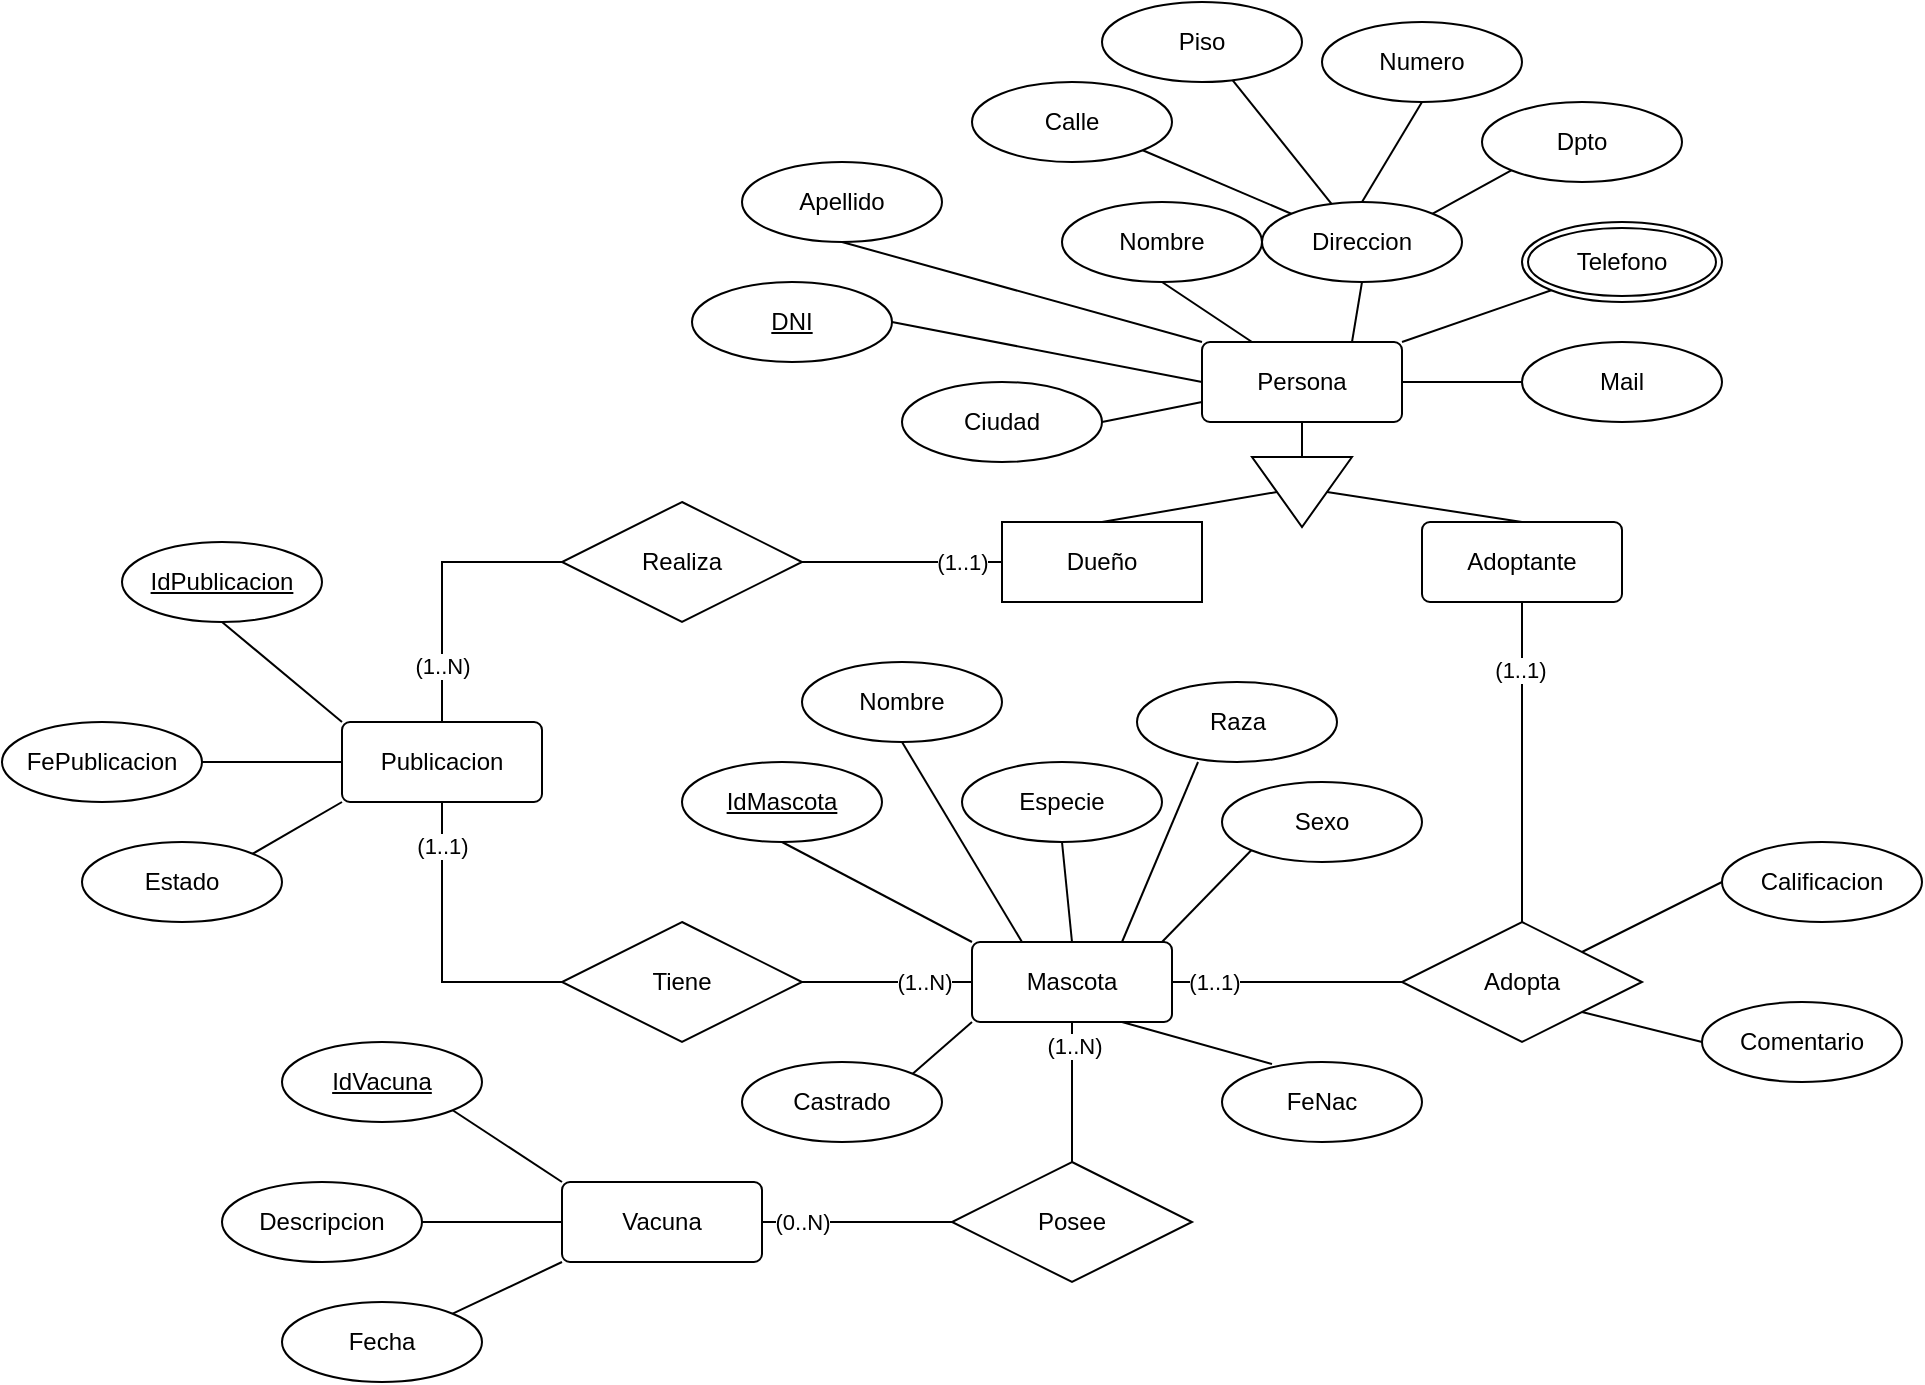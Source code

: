 <mxfile version="13.7.9" type="device"><diagram id="R2lEEEUBdFMjLlhIrx00" name="Page-1"><mxGraphModel dx="1942" dy="494" grid="1" gridSize="10" guides="1" tooltips="1" connect="1" arrows="1" fold="1" page="1" pageScale="1" pageWidth="850" pageHeight="1100" math="0" shadow="0" extFonts="Permanent Marker^https://fonts.googleapis.com/css?family=Permanent+Marker"><root><mxCell id="0"/><mxCell id="1" parent="0"/><mxCell id="FSt0zTH8KwZzuvBvA3hk-2" value="Mascota" style="rounded=1;arcSize=10;whiteSpace=wrap;html=1;align=center;" parent="1" vertex="1"><mxGeometry x="465" y="480" width="100" height="40" as="geometry"/></mxCell><mxCell id="FSt0zTH8KwZzuvBvA3hk-3" value="Adoptante" style="rounded=1;arcSize=10;whiteSpace=wrap;html=1;align=center;" parent="1" vertex="1"><mxGeometry x="690" y="270" width="100" height="40" as="geometry"/></mxCell><mxCell id="FSt0zTH8KwZzuvBvA3hk-4" value="Persona" style="rounded=1;arcSize=10;whiteSpace=wrap;html=1;align=center;" parent="1" vertex="1"><mxGeometry x="580" y="180" width="100" height="40" as="geometry"/></mxCell><mxCell id="FSt0zTH8KwZzuvBvA3hk-5" value="Publicacion" style="rounded=1;arcSize=10;whiteSpace=wrap;html=1;align=center;" parent="1" vertex="1"><mxGeometry x="150" y="370" width="100" height="40" as="geometry"/></mxCell><mxCell id="FSt0zTH8KwZzuvBvA3hk-7" value="Realiza" style="shape=rhombus;perimeter=rhombusPerimeter;whiteSpace=wrap;html=1;align=center;" parent="1" vertex="1"><mxGeometry x="260" y="260" width="120" height="60" as="geometry"/></mxCell><mxCell id="FSt0zTH8KwZzuvBvA3hk-8" value="" style="endArrow=none;html=1;rounded=0;exitX=0;exitY=0.5;exitDx=0;exitDy=0;entryX=1;entryY=0.5;entryDx=0;entryDy=0;" parent="1" source="FSt0zTH8KwZzuvBvA3hk-44" target="FSt0zTH8KwZzuvBvA3hk-7" edge="1"><mxGeometry relative="1" as="geometry"><mxPoint x="300" y="430" as="sourcePoint"/><mxPoint x="460" y="430" as="targetPoint"/></mxGeometry></mxCell><mxCell id="FSt0zTH8KwZzuvBvA3hk-11" value="(1..1)" style="edgeLabel;html=1;align=center;verticalAlign=middle;resizable=0;points=[];" parent="FSt0zTH8KwZzuvBvA3hk-8" vertex="1" connectable="0"><mxGeometry x="-0.6" relative="1" as="geometry"><mxPoint as="offset"/></mxGeometry></mxCell><mxCell id="FSt0zTH8KwZzuvBvA3hk-9" value="" style="endArrow=none;html=1;rounded=0;exitX=0;exitY=0.5;exitDx=0;exitDy=0;entryX=0.5;entryY=0;entryDx=0;entryDy=0;" parent="1" source="FSt0zTH8KwZzuvBvA3hk-7" target="FSt0zTH8KwZzuvBvA3hk-5" edge="1"><mxGeometry relative="1" as="geometry"><mxPoint x="300" y="430" as="sourcePoint"/><mxPoint x="460" y="430" as="targetPoint"/><Array as="points"><mxPoint x="200" y="290"/></Array></mxGeometry></mxCell><mxCell id="FSt0zTH8KwZzuvBvA3hk-10" value="(1..N)" style="edgeLabel;html=1;align=center;verticalAlign=middle;resizable=0;points=[];" parent="FSt0zTH8KwZzuvBvA3hk-9" vertex="1" connectable="0"><mxGeometry x="0.619" relative="1" as="geometry"><mxPoint y="-2" as="offset"/></mxGeometry></mxCell><mxCell id="FSt0zTH8KwZzuvBvA3hk-12" value="Adopta" style="shape=rhombus;perimeter=rhombusPerimeter;whiteSpace=wrap;html=1;align=center;" parent="1" vertex="1"><mxGeometry x="680" y="470" width="120" height="60" as="geometry"/></mxCell><mxCell id="FSt0zTH8KwZzuvBvA3hk-13" value="Tiene" style="shape=rhombus;perimeter=rhombusPerimeter;whiteSpace=wrap;html=1;align=center;" parent="1" vertex="1"><mxGeometry x="260" y="470" width="120" height="60" as="geometry"/></mxCell><mxCell id="FSt0zTH8KwZzuvBvA3hk-14" value="" style="endArrow=none;html=1;rounded=0;entryX=0.5;entryY=1;entryDx=0;entryDy=0;exitX=0;exitY=0.5;exitDx=0;exitDy=0;" parent="1" source="FSt0zTH8KwZzuvBvA3hk-13" target="FSt0zTH8KwZzuvBvA3hk-5" edge="1"><mxGeometry relative="1" as="geometry"><mxPoint x="300" y="430" as="sourcePoint"/><mxPoint x="460" y="430" as="targetPoint"/><Array as="points"><mxPoint x="200" y="500"/></Array></mxGeometry></mxCell><mxCell id="FSt0zTH8KwZzuvBvA3hk-17" value="(1..1)" style="edgeLabel;html=1;align=center;verticalAlign=middle;resizable=0;points=[];" parent="FSt0zTH8KwZzuvBvA3hk-14" vertex="1" connectable="0"><mxGeometry x="0.695" y="-1" relative="1" as="geometry"><mxPoint x="-1" y="-1" as="offset"/></mxGeometry></mxCell><mxCell id="FSt0zTH8KwZzuvBvA3hk-15" value="" style="endArrow=none;html=1;rounded=0;exitX=1;exitY=0.5;exitDx=0;exitDy=0;entryX=0;entryY=0.5;entryDx=0;entryDy=0;" parent="1" source="FSt0zTH8KwZzuvBvA3hk-13" target="FSt0zTH8KwZzuvBvA3hk-2" edge="1"><mxGeometry relative="1" as="geometry"><mxPoint x="300" y="430" as="sourcePoint"/><mxPoint x="460" y="430" as="targetPoint"/></mxGeometry></mxCell><mxCell id="FSt0zTH8KwZzuvBvA3hk-16" value="(1..N)" style="edgeLabel;html=1;align=center;verticalAlign=middle;resizable=0;points=[];" parent="FSt0zTH8KwZzuvBvA3hk-15" vertex="1" connectable="0"><mxGeometry x="0.7" y="-1" relative="1" as="geometry"><mxPoint x="-12" y="-1" as="offset"/></mxGeometry></mxCell><mxCell id="FSt0zTH8KwZzuvBvA3hk-18" value="" style="endArrow=none;html=1;rounded=0;exitX=1;exitY=0.5;exitDx=0;exitDy=0;entryX=0;entryY=0.5;entryDx=0;entryDy=0;" parent="1" source="FSt0zTH8KwZzuvBvA3hk-2" target="FSt0zTH8KwZzuvBvA3hk-12" edge="1"><mxGeometry relative="1" as="geometry"><mxPoint x="300" y="430" as="sourcePoint"/><mxPoint x="460" y="430" as="targetPoint"/></mxGeometry></mxCell><mxCell id="FSt0zTH8KwZzuvBvA3hk-20" value="(1..1)" style="edgeLabel;html=1;align=center;verticalAlign=middle;resizable=0;points=[];" parent="FSt0zTH8KwZzuvBvA3hk-18" vertex="1" connectable="0"><mxGeometry x="-0.771" relative="1" as="geometry"><mxPoint x="8" as="offset"/></mxGeometry></mxCell><mxCell id="FSt0zTH8KwZzuvBvA3hk-19" value="" style="endArrow=none;html=1;rounded=0;exitX=0.5;exitY=0;exitDx=0;exitDy=0;entryX=0.5;entryY=1;entryDx=0;entryDy=0;" parent="1" source="FSt0zTH8KwZzuvBvA3hk-12" target="FSt0zTH8KwZzuvBvA3hk-3" edge="1"><mxGeometry relative="1" as="geometry"><mxPoint x="220" y="520" as="sourcePoint"/><mxPoint x="660" y="510" as="targetPoint"/></mxGeometry></mxCell><mxCell id="FSt0zTH8KwZzuvBvA3hk-21" value="(1..1)" style="edgeLabel;html=1;align=center;verticalAlign=middle;resizable=0;points=[];" parent="FSt0zTH8KwZzuvBvA3hk-19" vertex="1" connectable="0"><mxGeometry x="0.577" y="1" relative="1" as="geometry"><mxPoint as="offset"/></mxGeometry></mxCell><mxCell id="FSt0zTH8KwZzuvBvA3hk-22" value="DNI" style="ellipse;whiteSpace=wrap;html=1;align=center;fontStyle=4;" parent="1" vertex="1"><mxGeometry x="325" y="150" width="100" height="40" as="geometry"/></mxCell><mxCell id="FSt0zTH8KwZzuvBvA3hk-25" value="Nombre" style="ellipse;whiteSpace=wrap;html=1;align=center;" parent="1" vertex="1"><mxGeometry x="510" y="110" width="100" height="40" as="geometry"/></mxCell><mxCell id="FSt0zTH8KwZzuvBvA3hk-26" value="Apellido" style="ellipse;whiteSpace=wrap;html=1;align=center;" parent="1" vertex="1"><mxGeometry x="350" y="90" width="100" height="40" as="geometry"/></mxCell><mxCell id="FSt0zTH8KwZzuvBvA3hk-28" value="Direccion" style="ellipse;whiteSpace=wrap;html=1;align=center;" parent="1" vertex="1"><mxGeometry x="610" y="110" width="100" height="40" as="geometry"/></mxCell><mxCell id="FSt0zTH8KwZzuvBvA3hk-29" value="Mail" style="ellipse;whiteSpace=wrap;html=1;align=center;" parent="1" vertex="1"><mxGeometry x="740" y="180" width="100" height="40" as="geometry"/></mxCell><mxCell id="FSt0zTH8KwZzuvBvA3hk-30" value="" style="endArrow=none;html=1;rounded=0;exitX=1;exitY=0.5;exitDx=0;exitDy=0;entryX=0;entryY=0.5;entryDx=0;entryDy=0;" parent="1" source="FSt0zTH8KwZzuvBvA3hk-22" target="FSt0zTH8KwZzuvBvA3hk-4" edge="1"><mxGeometry relative="1" as="geometry"><mxPoint x="490" y="300" as="sourcePoint"/><mxPoint x="650" y="300" as="targetPoint"/></mxGeometry></mxCell><mxCell id="FSt0zTH8KwZzuvBvA3hk-31" value="" style="endArrow=none;html=1;rounded=0;exitX=0.5;exitY=1;exitDx=0;exitDy=0;entryX=0;entryY=0;entryDx=0;entryDy=0;" parent="1" source="FSt0zTH8KwZzuvBvA3hk-26" target="FSt0zTH8KwZzuvBvA3hk-4" edge="1"><mxGeometry relative="1" as="geometry"><mxPoint x="390" y="190" as="sourcePoint"/><mxPoint x="525" y="210" as="targetPoint"/></mxGeometry></mxCell><mxCell id="FSt0zTH8KwZzuvBvA3hk-32" value="" style="endArrow=none;html=1;rounded=0;exitX=0.5;exitY=1;exitDx=0;exitDy=0;entryX=0.25;entryY=0;entryDx=0;entryDy=0;" parent="1" source="FSt0zTH8KwZzuvBvA3hk-25" target="FSt0zTH8KwZzuvBvA3hk-4" edge="1"><mxGeometry relative="1" as="geometry"><mxPoint x="400" y="200" as="sourcePoint"/><mxPoint x="535" y="220" as="targetPoint"/></mxGeometry></mxCell><mxCell id="FSt0zTH8KwZzuvBvA3hk-33" value="" style="endArrow=none;html=1;rounded=0;exitX=0.5;exitY=1;exitDx=0;exitDy=0;entryX=0.75;entryY=0;entryDx=0;entryDy=0;" parent="1" source="FSt0zTH8KwZzuvBvA3hk-28" target="FSt0zTH8KwZzuvBvA3hk-4" edge="1"><mxGeometry relative="1" as="geometry"><mxPoint x="410" y="210" as="sourcePoint"/><mxPoint x="545" y="230" as="targetPoint"/></mxGeometry></mxCell><mxCell id="FSt0zTH8KwZzuvBvA3hk-34" value="" style="endArrow=none;html=1;rounded=0;exitX=1;exitY=0;exitDx=0;exitDy=0;entryX=0;entryY=1;entryDx=0;entryDy=0;" parent="1" source="FSt0zTH8KwZzuvBvA3hk-4" target="FSt0zTH8KwZzuvBvA3hk-35" edge="1"><mxGeometry relative="1" as="geometry"><mxPoint x="420" y="220" as="sourcePoint"/><mxPoint x="704.645" y="154.142" as="targetPoint"/></mxGeometry></mxCell><mxCell id="FSt0zTH8KwZzuvBvA3hk-35" value="Telefono" style="ellipse;shape=doubleEllipse;margin=3;whiteSpace=wrap;html=1;align=center;" parent="1" vertex="1"><mxGeometry x="740" y="120" width="100" height="40" as="geometry"/></mxCell><mxCell id="FSt0zTH8KwZzuvBvA3hk-36" value="" style="endArrow=none;html=1;rounded=0;entryX=0;entryY=0.5;entryDx=0;entryDy=0;exitX=1;exitY=0.5;exitDx=0;exitDy=0;" parent="1" source="FSt0zTH8KwZzuvBvA3hk-4" target="FSt0zTH8KwZzuvBvA3hk-29" edge="1"><mxGeometry relative="1" as="geometry"><mxPoint x="490" y="300" as="sourcePoint"/><mxPoint x="650" y="300" as="targetPoint"/></mxGeometry></mxCell><mxCell id="FSt0zTH8KwZzuvBvA3hk-38" value="Dpto" style="ellipse;whiteSpace=wrap;html=1;align=center;" parent="1" vertex="1"><mxGeometry x="720" y="60" width="100" height="40" as="geometry"/></mxCell><mxCell id="FSt0zTH8KwZzuvBvA3hk-39" value="Numero" style="ellipse;whiteSpace=wrap;html=1;align=center;" parent="1" vertex="1"><mxGeometry x="640" y="20" width="100" height="40" as="geometry"/></mxCell><mxCell id="FSt0zTH8KwZzuvBvA3hk-40" value="Calle" style="ellipse;whiteSpace=wrap;html=1;align=center;" parent="1" vertex="1"><mxGeometry x="465" y="50" width="100" height="40" as="geometry"/></mxCell><mxCell id="FSt0zTH8KwZzuvBvA3hk-41" value="" style="endArrow=none;html=1;rounded=0;exitX=1;exitY=1;exitDx=0;exitDy=0;entryX=0;entryY=0;entryDx=0;entryDy=0;" parent="1" source="FSt0zTH8KwZzuvBvA3hk-40" target="FSt0zTH8KwZzuvBvA3hk-28" edge="1"><mxGeometry relative="1" as="geometry"><mxPoint x="490" y="140" as="sourcePoint"/><mxPoint x="650" y="140" as="targetPoint"/></mxGeometry></mxCell><mxCell id="FSt0zTH8KwZzuvBvA3hk-42" value="" style="endArrow=none;html=1;rounded=0;entryX=0.5;entryY=1;entryDx=0;entryDy=0;exitX=0.5;exitY=0;exitDx=0;exitDy=0;" parent="1" source="FSt0zTH8KwZzuvBvA3hk-28" target="FSt0zTH8KwZzuvBvA3hk-39" edge="1"><mxGeometry relative="1" as="geometry"><mxPoint x="490" y="140" as="sourcePoint"/><mxPoint x="650" y="140" as="targetPoint"/></mxGeometry></mxCell><mxCell id="FSt0zTH8KwZzuvBvA3hk-43" value="" style="endArrow=none;html=1;rounded=0;entryX=0;entryY=1;entryDx=0;entryDy=0;exitX=1;exitY=0;exitDx=0;exitDy=0;" parent="1" source="FSt0zTH8KwZzuvBvA3hk-28" target="FSt0zTH8KwZzuvBvA3hk-38" edge="1"><mxGeometry relative="1" as="geometry"><mxPoint x="490" y="140" as="sourcePoint"/><mxPoint x="650" y="140" as="targetPoint"/></mxGeometry></mxCell><mxCell id="FSt0zTH8KwZzuvBvA3hk-44" value="Dueño" style="whiteSpace=wrap;html=1;align=center;" parent="1" vertex="1"><mxGeometry x="480" y="270" width="100" height="40" as="geometry"/></mxCell><mxCell id="FSt0zTH8KwZzuvBvA3hk-45" value="" style="triangle;whiteSpace=wrap;html=1;rotation=90;" parent="1" vertex="1"><mxGeometry x="612.5" y="230" width="35" height="50" as="geometry"/></mxCell><mxCell id="FSt0zTH8KwZzuvBvA3hk-46" value="" style="endArrow=none;html=1;rounded=0;entryX=0.5;entryY=1;entryDx=0;entryDy=0;exitX=0;exitY=0.5;exitDx=0;exitDy=0;" parent="1" source="FSt0zTH8KwZzuvBvA3hk-45" target="FSt0zTH8KwZzuvBvA3hk-4" edge="1"><mxGeometry relative="1" as="geometry"><mxPoint x="350" y="320" as="sourcePoint"/><mxPoint x="510" y="320" as="targetPoint"/></mxGeometry></mxCell><mxCell id="FSt0zTH8KwZzuvBvA3hk-47" value="" style="endArrow=none;html=1;rounded=0;entryX=0.5;entryY=1;entryDx=0;entryDy=0;exitX=0.5;exitY=0;exitDx=0;exitDy=0;" parent="1" source="FSt0zTH8KwZzuvBvA3hk-44" target="FSt0zTH8KwZzuvBvA3hk-45" edge="1"><mxGeometry relative="1" as="geometry"><mxPoint x="350" y="320" as="sourcePoint"/><mxPoint x="510" y="320" as="targetPoint"/></mxGeometry></mxCell><mxCell id="FSt0zTH8KwZzuvBvA3hk-48" value="" style="endArrow=none;html=1;rounded=0;entryX=0.5;entryY=0;entryDx=0;entryDy=0;exitX=0.5;exitY=0;exitDx=0;exitDy=0;" parent="1" source="FSt0zTH8KwZzuvBvA3hk-45" target="FSt0zTH8KwZzuvBvA3hk-3" edge="1"><mxGeometry relative="1" as="geometry"><mxPoint x="350" y="320" as="sourcePoint"/><mxPoint x="510" y="320" as="targetPoint"/></mxGeometry></mxCell><mxCell id="FSt0zTH8KwZzuvBvA3hk-50" value="IdMascota" style="ellipse;whiteSpace=wrap;html=1;align=center;fontStyle=4;" parent="1" vertex="1"><mxGeometry x="320" y="390" width="100" height="40" as="geometry"/></mxCell><mxCell id="FSt0zTH8KwZzuvBvA3hk-51" value="FeNac" style="ellipse;whiteSpace=wrap;html=1;align=center;" parent="1" vertex="1"><mxGeometry x="590" y="540" width="100" height="40" as="geometry"/></mxCell><mxCell id="FSt0zTH8KwZzuvBvA3hk-52" value="Sexo" style="ellipse;whiteSpace=wrap;html=1;align=center;" parent="1" vertex="1"><mxGeometry x="590" y="400" width="100" height="40" as="geometry"/></mxCell><mxCell id="FSt0zTH8KwZzuvBvA3hk-53" value="Raza" style="ellipse;whiteSpace=wrap;html=1;align=center;" parent="1" vertex="1"><mxGeometry x="547.5" y="350" width="100" height="40" as="geometry"/></mxCell><mxCell id="FSt0zTH8KwZzuvBvA3hk-54" value="Especie" style="ellipse;whiteSpace=wrap;html=1;align=center;" parent="1" vertex="1"><mxGeometry x="460" y="390" width="100" height="40" as="geometry"/></mxCell><mxCell id="FSt0zTH8KwZzuvBvA3hk-55" value="Nombre" style="ellipse;whiteSpace=wrap;html=1;align=center;" parent="1" vertex="1"><mxGeometry x="380" y="340" width="100" height="40" as="geometry"/></mxCell><mxCell id="FSt0zTH8KwZzuvBvA3hk-56" value="" style="endArrow=none;html=1;rounded=0;exitX=0.5;exitY=1;exitDx=0;exitDy=0;entryX=0;entryY=0;entryDx=0;entryDy=0;" parent="1" source="FSt0zTH8KwZzuvBvA3hk-50" target="FSt0zTH8KwZzuvBvA3hk-2" edge="1"><mxGeometry relative="1" as="geometry"><mxPoint x="350" y="490" as="sourcePoint"/><mxPoint x="510" y="490" as="targetPoint"/></mxGeometry></mxCell><mxCell id="FSt0zTH8KwZzuvBvA3hk-57" value="" style="endArrow=none;html=1;rounded=0;exitX=0.5;exitY=1;exitDx=0;exitDy=0;entryX=0.25;entryY=0;entryDx=0;entryDy=0;" parent="1" source="FSt0zTH8KwZzuvBvA3hk-55" target="FSt0zTH8KwZzuvBvA3hk-2" edge="1"><mxGeometry relative="1" as="geometry"><mxPoint x="380" y="440" as="sourcePoint"/><mxPoint x="475" y="490" as="targetPoint"/></mxGeometry></mxCell><mxCell id="FSt0zTH8KwZzuvBvA3hk-58" value="" style="endArrow=none;html=1;rounded=0;exitX=0.5;exitY=1;exitDx=0;exitDy=0;entryX=0.5;entryY=0;entryDx=0;entryDy=0;" parent="1" source="FSt0zTH8KwZzuvBvA3hk-54" target="FSt0zTH8KwZzuvBvA3hk-2" edge="1"><mxGeometry relative="1" as="geometry"><mxPoint x="390" y="450" as="sourcePoint"/><mxPoint x="485" y="500" as="targetPoint"/></mxGeometry></mxCell><mxCell id="FSt0zTH8KwZzuvBvA3hk-59" value="" style="endArrow=none;html=1;rounded=0;exitX=0.305;exitY=1;exitDx=0;exitDy=0;entryX=0.75;entryY=0;entryDx=0;entryDy=0;exitPerimeter=0;" parent="1" source="FSt0zTH8KwZzuvBvA3hk-53" target="FSt0zTH8KwZzuvBvA3hk-2" edge="1"><mxGeometry relative="1" as="geometry"><mxPoint x="400" y="460" as="sourcePoint"/><mxPoint x="495" y="510" as="targetPoint"/></mxGeometry></mxCell><mxCell id="FSt0zTH8KwZzuvBvA3hk-60" value="" style="endArrow=none;html=1;rounded=0;exitX=0;exitY=1;exitDx=0;exitDy=0;" parent="1" source="FSt0zTH8KwZzuvBvA3hk-52" edge="1"><mxGeometry relative="1" as="geometry"><mxPoint x="410" y="470" as="sourcePoint"/><mxPoint x="560" y="480" as="targetPoint"/></mxGeometry></mxCell><mxCell id="FSt0zTH8KwZzuvBvA3hk-61" value="" style="endArrow=none;html=1;rounded=0;exitX=0.75;exitY=1;exitDx=0;exitDy=0;entryX=0.25;entryY=0.025;entryDx=0;entryDy=0;entryPerimeter=0;" parent="1" source="FSt0zTH8KwZzuvBvA3hk-2" target="FSt0zTH8KwZzuvBvA3hk-51" edge="1"><mxGeometry relative="1" as="geometry"><mxPoint x="420" y="480" as="sourcePoint"/><mxPoint x="515" y="530" as="targetPoint"/></mxGeometry></mxCell><mxCell id="FSt0zTH8KwZzuvBvA3hk-62" value="IdPublicacion" style="ellipse;whiteSpace=wrap;html=1;align=center;fontStyle=4;" parent="1" vertex="1"><mxGeometry x="40" y="280" width="100" height="40" as="geometry"/></mxCell><mxCell id="FSt0zTH8KwZzuvBvA3hk-63" value="FePublicacion" style="ellipse;whiteSpace=wrap;html=1;align=center;" parent="1" vertex="1"><mxGeometry x="-20" y="370" width="100" height="40" as="geometry"/></mxCell><mxCell id="FSt0zTH8KwZzuvBvA3hk-64" value="Estado" style="ellipse;whiteSpace=wrap;html=1;align=center;" parent="1" vertex="1"><mxGeometry x="20" y="430" width="100" height="40" as="geometry"/></mxCell><mxCell id="FSt0zTH8KwZzuvBvA3hk-65" value="" style="endArrow=none;html=1;rounded=0;exitX=1;exitY=0;exitDx=0;exitDy=0;entryX=0;entryY=1;entryDx=0;entryDy=0;" parent="1" source="FSt0zTH8KwZzuvBvA3hk-64" target="FSt0zTH8KwZzuvBvA3hk-5" edge="1"><mxGeometry relative="1" as="geometry"><mxPoint x="350" y="490" as="sourcePoint"/><mxPoint x="510" y="490" as="targetPoint"/></mxGeometry></mxCell><mxCell id="FSt0zTH8KwZzuvBvA3hk-66" value="" style="endArrow=none;html=1;rounded=0;exitX=1;exitY=0.5;exitDx=0;exitDy=0;entryX=0;entryY=0.5;entryDx=0;entryDy=0;" parent="1" source="FSt0zTH8KwZzuvBvA3hk-63" target="FSt0zTH8KwZzuvBvA3hk-5" edge="1"><mxGeometry relative="1" as="geometry"><mxPoint x="115.355" y="445.858" as="sourcePoint"/><mxPoint x="160" y="420" as="targetPoint"/></mxGeometry></mxCell><mxCell id="FSt0zTH8KwZzuvBvA3hk-67" value="" style="endArrow=none;html=1;rounded=0;exitX=0;exitY=0;exitDx=0;exitDy=0;entryX=0.5;entryY=1;entryDx=0;entryDy=0;" parent="1" source="FSt0zTH8KwZzuvBvA3hk-5" target="FSt0zTH8KwZzuvBvA3hk-62" edge="1"><mxGeometry relative="1" as="geometry"><mxPoint x="125.355" y="455.858" as="sourcePoint"/><mxPoint x="170" y="430" as="targetPoint"/></mxGeometry></mxCell><mxCell id="9FM4zNPzvWA1j1_uzZ1Z-1" value="Piso" style="ellipse;whiteSpace=wrap;html=1;align=center;" parent="1" vertex="1"><mxGeometry x="530" y="10" width="100" height="40" as="geometry"/></mxCell><mxCell id="9FM4zNPzvWA1j1_uzZ1Z-2" value="" style="endArrow=none;html=1;rounded=0;" parent="1" source="9FM4zNPzvWA1j1_uzZ1Z-1" target="FSt0zTH8KwZzuvBvA3hk-28" edge="1"><mxGeometry relative="1" as="geometry"><mxPoint x="525" y="100" as="sourcePoint"/><mxPoint x="634.645" y="125.858" as="targetPoint"/></mxGeometry></mxCell><mxCell id="9FM4zNPzvWA1j1_uzZ1Z-4" value="Vacuna" style="rounded=1;arcSize=10;whiteSpace=wrap;html=1;align=center;" parent="1" vertex="1"><mxGeometry x="260" y="600" width="100" height="40" as="geometry"/></mxCell><mxCell id="9FM4zNPzvWA1j1_uzZ1Z-5" value="Posee" style="shape=rhombus;perimeter=rhombusPerimeter;whiteSpace=wrap;html=1;align=center;" parent="1" vertex="1"><mxGeometry x="455" y="590" width="120" height="60" as="geometry"/></mxCell><mxCell id="9FM4zNPzvWA1j1_uzZ1Z-6" value="" style="endArrow=none;html=1;rounded=0;entryX=0.5;entryY=1;entryDx=0;entryDy=0;exitX=0.5;exitY=0;exitDx=0;exitDy=0;" parent="1" source="9FM4zNPzvWA1j1_uzZ1Z-5" target="FSt0zTH8KwZzuvBvA3hk-2" edge="1"><mxGeometry relative="1" as="geometry"><mxPoint x="280" y="470" as="sourcePoint"/><mxPoint x="440" y="470" as="targetPoint"/></mxGeometry></mxCell><mxCell id="9FM4zNPzvWA1j1_uzZ1Z-11" value="(1..N)" style="edgeLabel;html=1;align=center;verticalAlign=middle;resizable=0;points=[];" parent="9FM4zNPzvWA1j1_uzZ1Z-6" vertex="1" connectable="0"><mxGeometry x="0.652" y="-1" relative="1" as="geometry"><mxPoint as="offset"/></mxGeometry></mxCell><mxCell id="9FM4zNPzvWA1j1_uzZ1Z-7" value="" style="endArrow=none;html=1;rounded=0;entryX=0;entryY=0.5;entryDx=0;entryDy=0;exitX=1;exitY=0.5;exitDx=0;exitDy=0;" parent="1" source="9FM4zNPzvWA1j1_uzZ1Z-4" target="9FM4zNPzvWA1j1_uzZ1Z-5" edge="1"><mxGeometry relative="1" as="geometry"><mxPoint x="525" y="600.0" as="sourcePoint"/><mxPoint x="525" y="530.0" as="targetPoint"/></mxGeometry></mxCell><mxCell id="9FM4zNPzvWA1j1_uzZ1Z-8" value="(0..N)" style="edgeLabel;html=1;align=center;verticalAlign=middle;resizable=0;points=[];" parent="9FM4zNPzvWA1j1_uzZ1Z-7" vertex="1" connectable="0"><mxGeometry x="-0.737" y="1" relative="1" as="geometry"><mxPoint x="7.5" y="1" as="offset"/></mxGeometry></mxCell><mxCell id="9FM4zNPzvWA1j1_uzZ1Z-9" value="Castrado" style="ellipse;whiteSpace=wrap;html=1;align=center;" parent="1" vertex="1"><mxGeometry x="350" y="540" width="100" height="40" as="geometry"/></mxCell><mxCell id="9FM4zNPzvWA1j1_uzZ1Z-10" value="" style="endArrow=none;html=1;rounded=0;entryX=0;entryY=1;entryDx=0;entryDy=0;exitX=1;exitY=0;exitDx=0;exitDy=0;" parent="1" source="9FM4zNPzvWA1j1_uzZ1Z-9" target="FSt0zTH8KwZzuvBvA3hk-2" edge="1"><mxGeometry relative="1" as="geometry"><mxPoint x="280" y="470" as="sourcePoint"/><mxPoint x="440" y="470" as="targetPoint"/></mxGeometry></mxCell><mxCell id="9FM4zNPzvWA1j1_uzZ1Z-12" value="IdVacuna" style="ellipse;whiteSpace=wrap;html=1;align=center;fontStyle=4;" parent="1" vertex="1"><mxGeometry x="120" y="530" width="100" height="40" as="geometry"/></mxCell><mxCell id="9FM4zNPzvWA1j1_uzZ1Z-14" value="" style="endArrow=none;html=1;rounded=0;exitX=1;exitY=1;exitDx=0;exitDy=0;entryX=0;entryY=0;entryDx=0;entryDy=0;" parent="1" source="9FM4zNPzvWA1j1_uzZ1Z-12" target="9FM4zNPzvWA1j1_uzZ1Z-4" edge="1"><mxGeometry relative="1" as="geometry"><mxPoint x="225.355" y="564.142" as="sourcePoint"/><mxPoint x="440" y="470" as="targetPoint"/></mxGeometry></mxCell><mxCell id="9FM4zNPzvWA1j1_uzZ1Z-15" value="Descripcion" style="ellipse;whiteSpace=wrap;html=1;align=center;" parent="1" vertex="1"><mxGeometry x="90" y="600" width="100" height="40" as="geometry"/></mxCell><mxCell id="9FM4zNPzvWA1j1_uzZ1Z-16" value="" style="endArrow=none;html=1;rounded=0;entryX=0;entryY=0.5;entryDx=0;entryDy=0;exitX=1;exitY=0.5;exitDx=0;exitDy=0;" parent="1" source="9FM4zNPzvWA1j1_uzZ1Z-15" target="9FM4zNPzvWA1j1_uzZ1Z-4" edge="1"><mxGeometry relative="1" as="geometry"><mxPoint x="160" y="470" as="sourcePoint"/><mxPoint x="320" y="470" as="targetPoint"/></mxGeometry></mxCell><mxCell id="9FM4zNPzvWA1j1_uzZ1Z-17" value="Fecha" style="ellipse;whiteSpace=wrap;html=1;align=center;" parent="1" vertex="1"><mxGeometry x="120" y="660" width="100" height="40" as="geometry"/></mxCell><mxCell id="9FM4zNPzvWA1j1_uzZ1Z-18" value="" style="endArrow=none;html=1;rounded=0;exitX=1;exitY=0;exitDx=0;exitDy=0;entryX=0;entryY=1;entryDx=0;entryDy=0;" parent="1" source="9FM4zNPzvWA1j1_uzZ1Z-17" target="9FM4zNPzvWA1j1_uzZ1Z-4" edge="1"><mxGeometry relative="1" as="geometry"><mxPoint x="200" y="610" as="sourcePoint"/><mxPoint x="360" y="610" as="targetPoint"/></mxGeometry></mxCell><mxCell id="AdVi6Uvxu47xpBdgUBEu-3" value="Ciudad" style="ellipse;whiteSpace=wrap;html=1;align=center;" parent="1" vertex="1"><mxGeometry x="430" y="200" width="100" height="40" as="geometry"/></mxCell><mxCell id="AdVi6Uvxu47xpBdgUBEu-4" value="" style="endArrow=none;html=1;rounded=0;entryX=0;entryY=0.75;entryDx=0;entryDy=0;exitX=1;exitY=0.5;exitDx=0;exitDy=0;" parent="1" source="AdVi6Uvxu47xpBdgUBEu-3" target="FSt0zTH8KwZzuvBvA3hk-4" edge="1"><mxGeometry relative="1" as="geometry"><mxPoint x="520" y="230" as="sourcePoint"/><mxPoint x="560" y="280" as="targetPoint"/></mxGeometry></mxCell><mxCell id="AdVi6Uvxu47xpBdgUBEu-6" value="Comentario" style="ellipse;whiteSpace=wrap;html=1;align=center;" parent="1" vertex="1"><mxGeometry x="830" y="510" width="100" height="40" as="geometry"/></mxCell><mxCell id="AdVi6Uvxu47xpBdgUBEu-7" value="" style="endArrow=none;html=1;rounded=0;entryX=0;entryY=0.5;entryDx=0;entryDy=0;exitX=1;exitY=1;exitDx=0;exitDy=0;" parent="1" source="FSt0zTH8KwZzuvBvA3hk-12" target="AdVi6Uvxu47xpBdgUBEu-6" edge="1"><mxGeometry relative="1" as="geometry"><mxPoint x="690" y="210" as="sourcePoint"/><mxPoint x="660" y="310" as="targetPoint"/></mxGeometry></mxCell><mxCell id="AdVi6Uvxu47xpBdgUBEu-8" value="Calificacion" style="ellipse;whiteSpace=wrap;html=1;align=center;" parent="1" vertex="1"><mxGeometry x="840" y="430" width="100" height="40" as="geometry"/></mxCell><mxCell id="AdVi6Uvxu47xpBdgUBEu-9" value="" style="endArrow=none;html=1;rounded=0;entryX=0;entryY=0.5;entryDx=0;entryDy=0;exitX=1;exitY=0;exitDx=0;exitDy=0;" parent="1" source="FSt0zTH8KwZzuvBvA3hk-12" target="AdVi6Uvxu47xpBdgUBEu-8" edge="1"><mxGeometry relative="1" as="geometry"><mxPoint x="780" y="260" as="sourcePoint"/><mxPoint x="750" y="360" as="targetPoint"/></mxGeometry></mxCell></root></mxGraphModel></diagram></mxfile>
